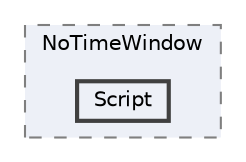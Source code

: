 digraph "003_Item/Window/NoTimeWindow/Script"
{
 // LATEX_PDF_SIZE
  bgcolor="transparent";
  edge [fontname=Helvetica,fontsize=10,labelfontname=Helvetica,labelfontsize=10];
  node [fontname=Helvetica,fontsize=10,shape=box,height=0.2,width=0.4];
  compound=true
  subgraph clusterdir_5aa3f6b95b243702e88b73e8717009a6 {
    graph [ bgcolor="#edf0f7", pencolor="grey50", label="NoTimeWindow", fontname=Helvetica,fontsize=10 style="filled,dashed", URL="dir_5aa3f6b95b243702e88b73e8717009a6.html",tooltip=""]
  dir_2812091c6866b95f26a67989a9ec3c4a [label="Script", fillcolor="#edf0f7", color="grey25", style="filled,bold", URL="dir_2812091c6866b95f26a67989a9ec3c4a.html",tooltip=""];
  }
}
